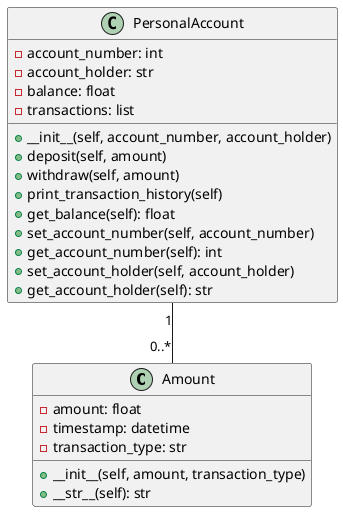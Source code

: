 @startuml
class Amount {
    - amount: float
    - timestamp: datetime
    - transaction_type: str
    + __init__(self, amount, transaction_type)
    + __str__(self): str
}

class PersonalAccount {
    - account_number: int
    - account_holder: str
    - balance: float
    - transactions: list
    + __init__(self, account_number, account_holder)
    + deposit(self, amount)
    + withdraw(self, amount)
    + print_transaction_history(self)
    + get_balance(self): float
    + set_account_number(self, account_number)
    + get_account_number(self): int
    + set_account_holder(self, account_holder)
    + get_account_holder(self): str
}

PersonalAccount "1" -- "0..*" Amount
@enduml
